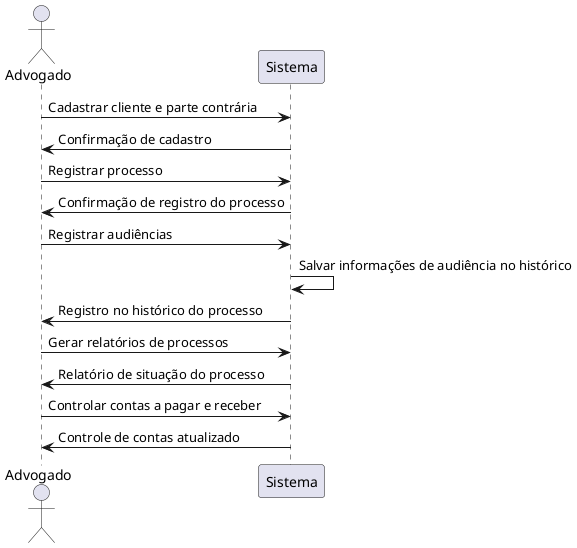 @startuml
actor Advogado
participant Sistema

Advogado -> Sistema: Cadastrar cliente e parte contrária
Sistema -> Advogado: Confirmação de cadastro

Advogado -> Sistema: Registrar processo
Sistema -> Advogado: Confirmação de registro do processo

Advogado -> Sistema: Registrar audiências
Sistema -> Sistema: Salvar informações de audiência no histórico
Sistema -> Advogado: Registro no histórico do processo

Advogado -> Sistema: Gerar relatórios de processos
Sistema -> Advogado: Relatório de situação do processo

Advogado -> Sistema: Controlar contas a pagar e receber
Sistema -> Advogado: Controle de contas atualizado
@enduml
